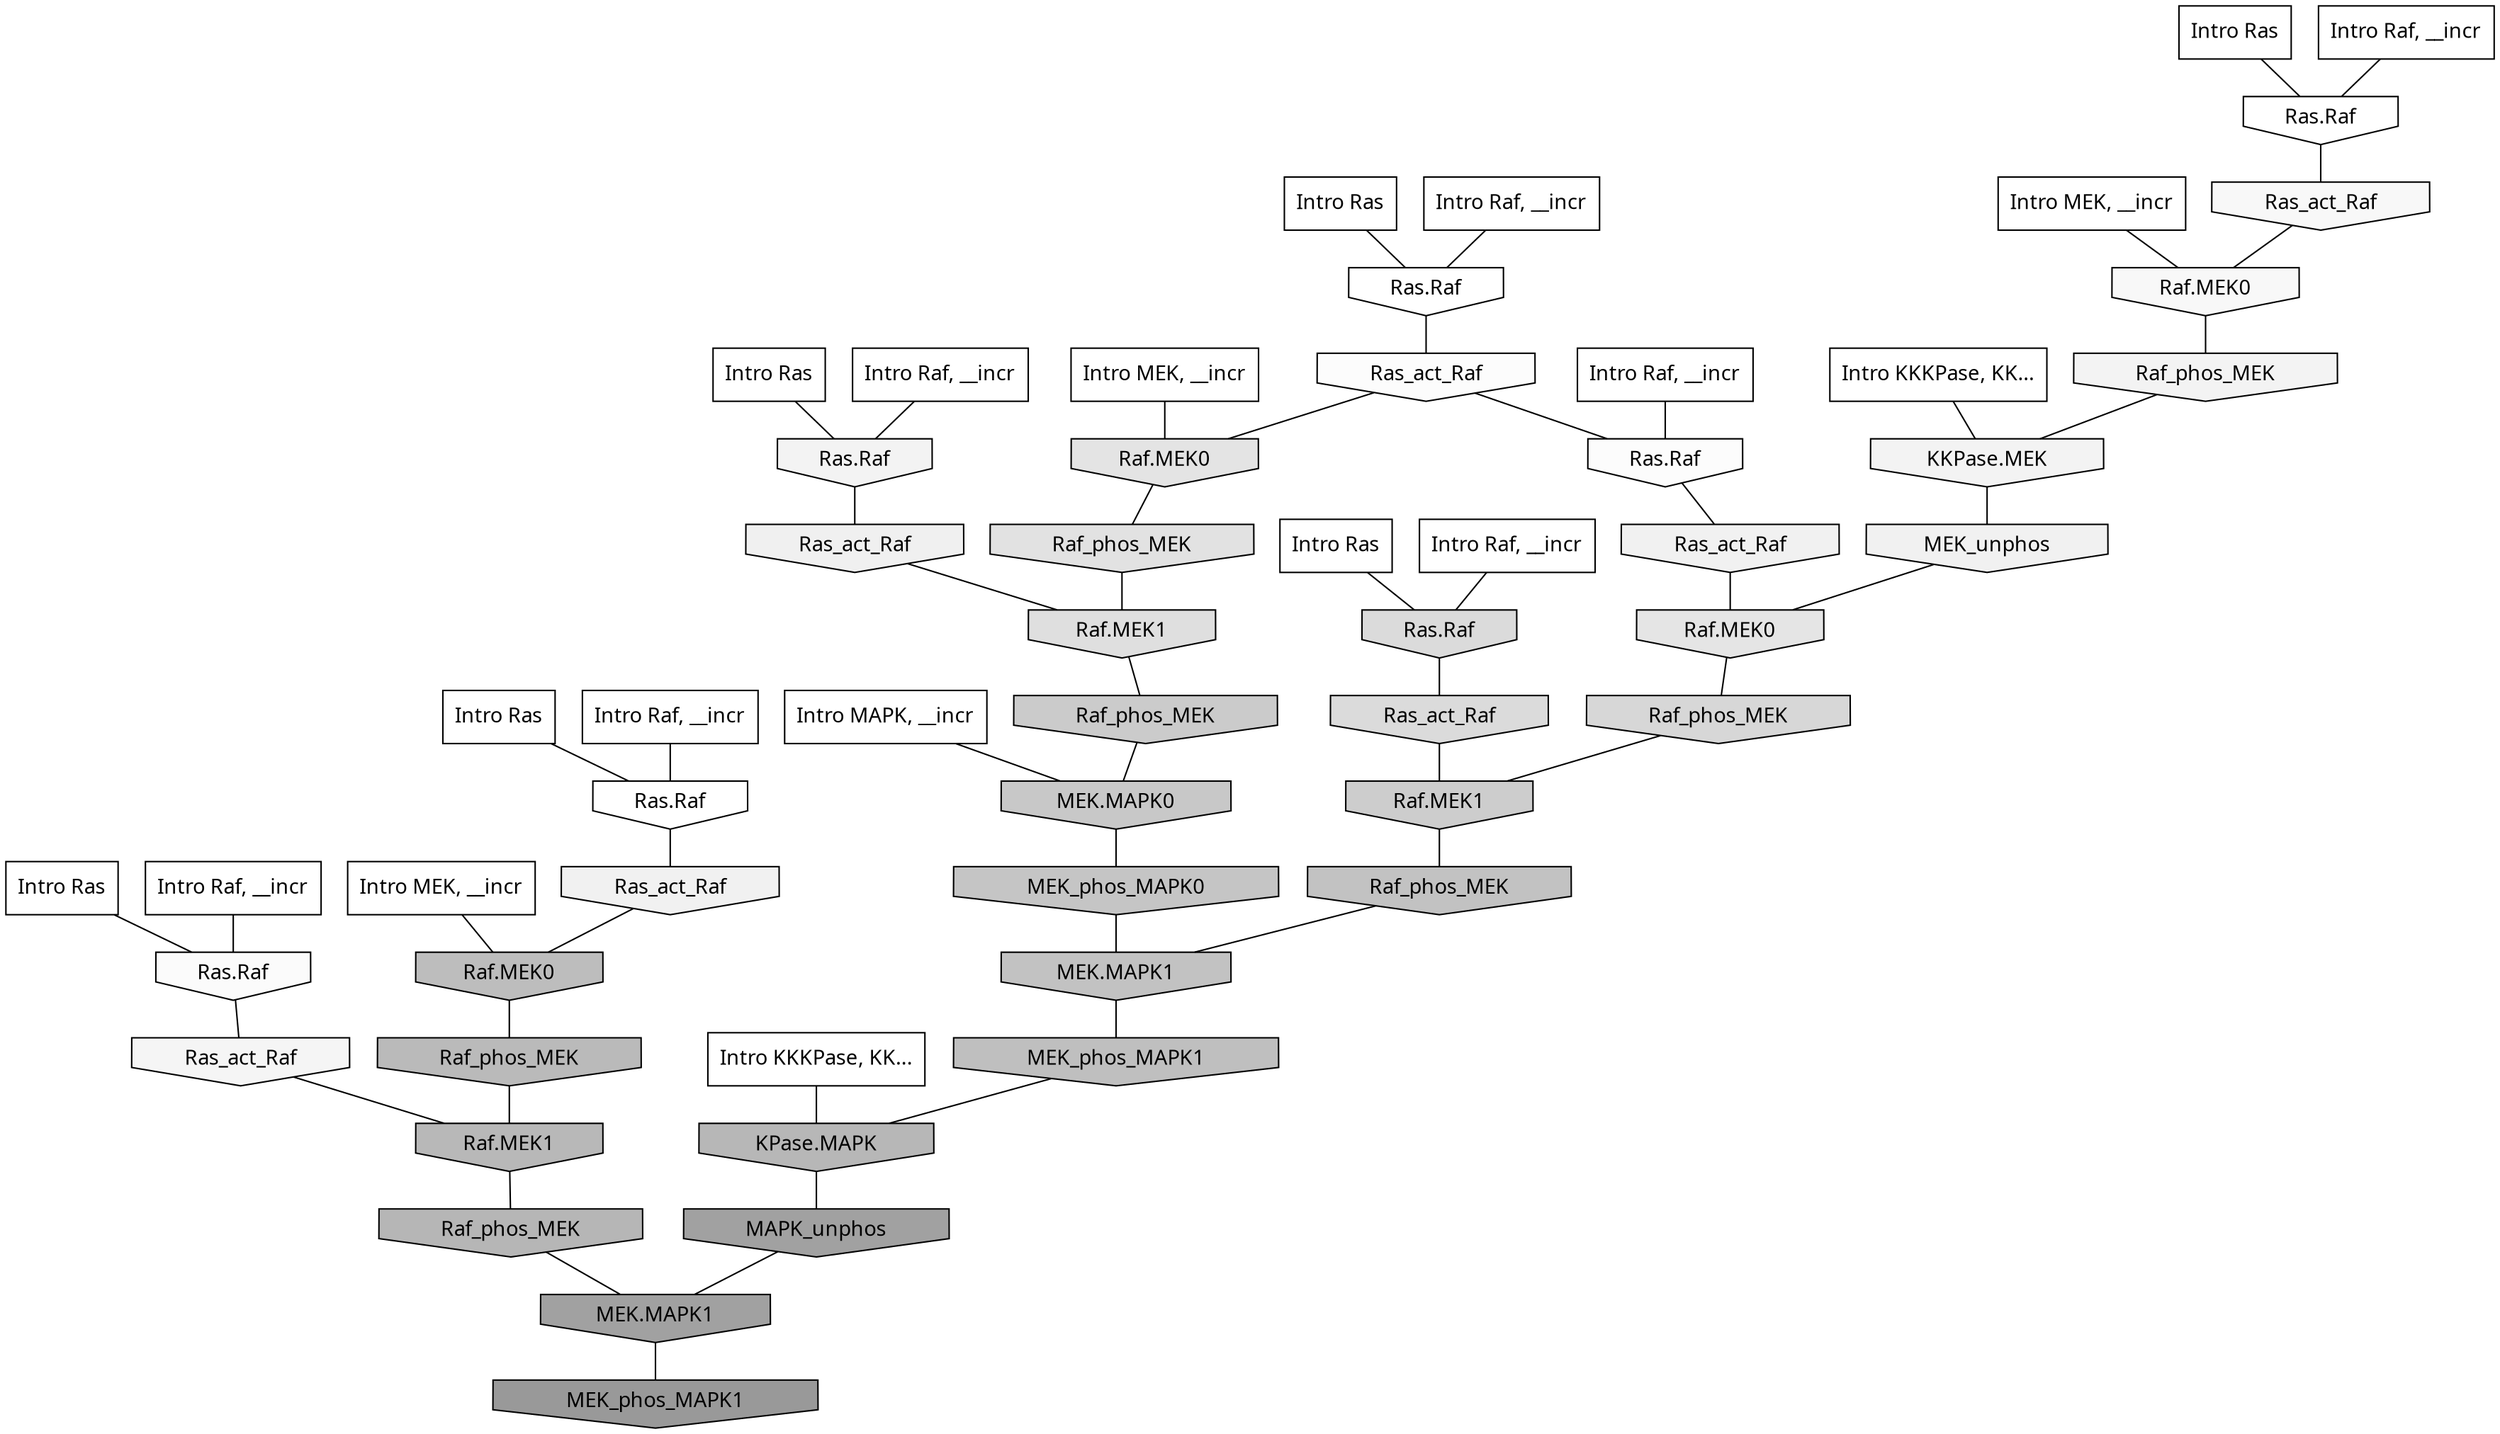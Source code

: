digraph G{
  rankdir="TB";
  ranksep=0.30;
  node [fontname="CMU Serif"];
  edge [fontname="CMU Serif"];
  
  7 [label="Intro Ras", shape=rectangle, style=filled, fillcolor="0.000 0.000 1.000"]
  
  9 [label="Intro Ras", shape=rectangle, style=filled, fillcolor="0.000 0.000 1.000"]
  
  19 [label="Intro Ras", shape=rectangle, style=filled, fillcolor="0.000 0.000 1.000"]
  
  55 [label="Intro Ras", shape=rectangle, style=filled, fillcolor="0.000 0.000 1.000"]
  
  64 [label="Intro Ras", shape=rectangle, style=filled, fillcolor="0.000 0.000 1.000"]
  
  99 [label="Intro Ras", shape=rectangle, style=filled, fillcolor="0.000 0.000 1.000"]
  
  112 [label="Intro Raf, __incr", shape=rectangle, style=filled, fillcolor="0.000 0.000 1.000"]
  
  290 [label="Intro Raf, __incr", shape=rectangle, style=filled, fillcolor="0.000 0.000 1.000"]
  
  355 [label="Intro Raf, __incr", shape=rectangle, style=filled, fillcolor="0.000 0.000 1.000"]
  
  772 [label="Intro Raf, __incr", shape=rectangle, style=filled, fillcolor="0.000 0.000 1.000"]
  
  861 [label="Intro Raf, __incr", shape=rectangle, style=filled, fillcolor="0.000 0.000 1.000"]
  
  873 [label="Intro Raf, __incr", shape=rectangle, style=filled, fillcolor="0.000 0.000 1.000"]
  
  925 [label="Intro Raf, __incr", shape=rectangle, style=filled, fillcolor="0.000 0.000 1.000"]
  
  1617 [label="Intro MEK, __incr", shape=rectangle, style=filled, fillcolor="0.000 0.000 1.000"]
  
  1695 [label="Intro MEK, __incr", shape=rectangle, style=filled, fillcolor="0.000 0.000 1.000"]
  
  1909 [label="Intro MEK, __incr", shape=rectangle, style=filled, fillcolor="0.000 0.000 1.000"]
  
  2892 [label="Intro MAPK, __incr", shape=rectangle, style=filled, fillcolor="0.000 0.000 1.000"]
  
  3174 [label="Intro KKKPase, KK...", shape=rectangle, style=filled, fillcolor="0.000 0.000 1.000"]
  
  3182 [label="Intro KKKPase, KK...", shape=rectangle, style=filled, fillcolor="0.000 0.000 1.000"]
  
  3262 [label="Ras.Raf", shape=invhouse, style=filled, fillcolor="0.000 0.000 1.000"]
  
  3306 [label="Ras.Raf", shape=invhouse, style=filled, fillcolor="0.000 0.000 1.000"]
  
  3315 [label="Ras.Raf", shape=invhouse, style=filled, fillcolor="0.000 0.000 0.999"]
  
  3416 [label="Ras_act_Raf", shape=invhouse, style=filled, fillcolor="0.000 0.000 0.988"]
  
  3419 [label="Ras.Raf", shape=invhouse, style=filled, fillcolor="0.000 0.000 0.988"]
  
  3462 [label="Ras.Raf", shape=invhouse, style=filled, fillcolor="0.000 0.000 0.981"]
  
  3569 [label="Ras_act_Raf", shape=invhouse, style=filled, fillcolor="0.000 0.000 0.969"]
  
  3572 [label="Raf.MEK0", shape=invhouse, style=filled, fillcolor="0.000 0.000 0.969"]
  
  3665 [label="Ras_act_Raf", shape=invhouse, style=filled, fillcolor="0.000 0.000 0.960"]
  
  3807 [label="Ras.Raf", shape=invhouse, style=filled, fillcolor="0.000 0.000 0.951"]
  
  3820 [label="Raf_phos_MEK", shape=invhouse, style=filled, fillcolor="0.000 0.000 0.950"]
  
  3829 [label="KKPase.MEK", shape=invhouse, style=filled, fillcolor="0.000 0.000 0.950"]
  
  3919 [label="Ras_act_Raf", shape=invhouse, style=filled, fillcolor="0.000 0.000 0.945"]
  
  3960 [label="Ras_act_Raf", shape=invhouse, style=filled, fillcolor="0.000 0.000 0.944"]
  
  4014 [label="MEK_unphos", shape=invhouse, style=filled, fillcolor="0.000 0.000 0.942"]
  
  4072 [label="Ras_act_Raf", shape=invhouse, style=filled, fillcolor="0.000 0.000 0.938"]
  
  4853 [label="Raf.MEK0", shape=invhouse, style=filled, fillcolor="0.000 0.000 0.898"]
  
  4983 [label="Raf.MEK0", shape=invhouse, style=filled, fillcolor="0.000 0.000 0.891"]
  
  5078 [label="Raf_phos_MEK", shape=invhouse, style=filled, fillcolor="0.000 0.000 0.886"]
  
  5428 [label="Raf.MEK1", shape=invhouse, style=filled, fillcolor="0.000 0.000 0.873"]
  
  5696 [label="Ras.Raf", shape=invhouse, style=filled, fillcolor="0.000 0.000 0.858"]
  
  5705 [label="Ras_act_Raf", shape=invhouse, style=filled, fillcolor="0.000 0.000 0.858"]
  
  6087 [label="Raf_phos_MEK", shape=invhouse, style=filled, fillcolor="0.000 0.000 0.843"]
  
  7437 [label="Raf.MEK1", shape=invhouse, style=filled, fillcolor="0.000 0.000 0.803"]
  
  7714 [label="Raf_phos_MEK", shape=invhouse, style=filled, fillcolor="0.000 0.000 0.796"]
  
  8297 [label="MEK.MAPK0", shape=invhouse, style=filled, fillcolor="0.000 0.000 0.783"]
  
  8693 [label="MEK_phos_MAPK0", shape=invhouse, style=filled, fillcolor="0.000 0.000 0.773"]
  
  9229 [label="Raf_phos_MEK", shape=invhouse, style=filled, fillcolor="0.000 0.000 0.761"]
  
  9231 [label="MEK.MAPK1", shape=invhouse, style=filled, fillcolor="0.000 0.000 0.761"]
  
  10037 [label="MEK_phos_MAPK1", shape=invhouse, style=filled, fillcolor="0.000 0.000 0.747"]
  
  10570 [label="Raf.MEK0", shape=invhouse, style=filled, fillcolor="0.000 0.000 0.739"]
  
  11275 [label="Raf_phos_MEK", shape=invhouse, style=filled, fillcolor="0.000 0.000 0.728"]
  
  11787 [label="Raf.MEK1", shape=invhouse, style=filled, fillcolor="0.000 0.000 0.720"]
  
  12064 [label="KPase.MAPK", shape=invhouse, style=filled, fillcolor="0.000 0.000 0.717"]
  
  12389 [label="Raf_phos_MEK", shape=invhouse, style=filled, fillcolor="0.000 0.000 0.712"]
  
  17682 [label="MAPK_unphos", shape=invhouse, style=filled, fillcolor="0.000 0.000 0.631"]
  
  17687 [label="MEK.MAPK1", shape=invhouse, style=filled, fillcolor="0.000 0.000 0.631"]
  
  18657 [label="MEK_phos_MAPK1", shape=invhouse, style=filled, fillcolor="0.000 0.000 0.600"]
  
  
  17687 -> 18657 [dir=none, color="0.000 0.000 0.000"] 
  17682 -> 17687 [dir=none, color="0.000 0.000 0.000"] 
  12389 -> 17687 [dir=none, color="0.000 0.000 0.000"] 
  12064 -> 17682 [dir=none, color="0.000 0.000 0.000"] 
  11787 -> 12389 [dir=none, color="0.000 0.000 0.000"] 
  11275 -> 11787 [dir=none, color="0.000 0.000 0.000"] 
  10570 -> 11275 [dir=none, color="0.000 0.000 0.000"] 
  10037 -> 12064 [dir=none, color="0.000 0.000 0.000"] 
  9231 -> 10037 [dir=none, color="0.000 0.000 0.000"] 
  9229 -> 9231 [dir=none, color="0.000 0.000 0.000"] 
  8693 -> 9231 [dir=none, color="0.000 0.000 0.000"] 
  8297 -> 8693 [dir=none, color="0.000 0.000 0.000"] 
  7714 -> 8297 [dir=none, color="0.000 0.000 0.000"] 
  7437 -> 9229 [dir=none, color="0.000 0.000 0.000"] 
  6087 -> 7437 [dir=none, color="0.000 0.000 0.000"] 
  5705 -> 7437 [dir=none, color="0.000 0.000 0.000"] 
  5696 -> 5705 [dir=none, color="0.000 0.000 0.000"] 
  5428 -> 7714 [dir=none, color="0.000 0.000 0.000"] 
  5078 -> 5428 [dir=none, color="0.000 0.000 0.000"] 
  4983 -> 5078 [dir=none, color="0.000 0.000 0.000"] 
  4853 -> 6087 [dir=none, color="0.000 0.000 0.000"] 
  4072 -> 5428 [dir=none, color="0.000 0.000 0.000"] 
  4014 -> 4853 [dir=none, color="0.000 0.000 0.000"] 
  3960 -> 4853 [dir=none, color="0.000 0.000 0.000"] 
  3919 -> 10570 [dir=none, color="0.000 0.000 0.000"] 
  3829 -> 4014 [dir=none, color="0.000 0.000 0.000"] 
  3820 -> 3829 [dir=none, color="0.000 0.000 0.000"] 
  3807 -> 4072 [dir=none, color="0.000 0.000 0.000"] 
  3665 -> 11787 [dir=none, color="0.000 0.000 0.000"] 
  3572 -> 3820 [dir=none, color="0.000 0.000 0.000"] 
  3569 -> 3572 [dir=none, color="0.000 0.000 0.000"] 
  3462 -> 3665 [dir=none, color="0.000 0.000 0.000"] 
  3419 -> 3960 [dir=none, color="0.000 0.000 0.000"] 
  3416 -> 3419 [dir=none, color="0.000 0.000 0.000"] 
  3416 -> 4983 [dir=none, color="0.000 0.000 0.000"] 
  3315 -> 3919 [dir=none, color="0.000 0.000 0.000"] 
  3306 -> 3569 [dir=none, color="0.000 0.000 0.000"] 
  3262 -> 3416 [dir=none, color="0.000 0.000 0.000"] 
  3182 -> 3829 [dir=none, color="0.000 0.000 0.000"] 
  3174 -> 12064 [dir=none, color="0.000 0.000 0.000"] 
  2892 -> 8297 [dir=none, color="0.000 0.000 0.000"] 
  1909 -> 4983 [dir=none, color="0.000 0.000 0.000"] 
  1695 -> 10570 [dir=none, color="0.000 0.000 0.000"] 
  1617 -> 3572 [dir=none, color="0.000 0.000 0.000"] 
  925 -> 5696 [dir=none, color="0.000 0.000 0.000"] 
  873 -> 3419 [dir=none, color="0.000 0.000 0.000"] 
  861 -> 3462 [dir=none, color="0.000 0.000 0.000"] 
  772 -> 3807 [dir=none, color="0.000 0.000 0.000"] 
  355 -> 3315 [dir=none, color="0.000 0.000 0.000"] 
  290 -> 3306 [dir=none, color="0.000 0.000 0.000"] 
  112 -> 3262 [dir=none, color="0.000 0.000 0.000"] 
  99 -> 3315 [dir=none, color="0.000 0.000 0.000"] 
  64 -> 3306 [dir=none, color="0.000 0.000 0.000"] 
  55 -> 3807 [dir=none, color="0.000 0.000 0.000"] 
  19 -> 3262 [dir=none, color="0.000 0.000 0.000"] 
  9 -> 3462 [dir=none, color="0.000 0.000 0.000"] 
  7 -> 5696 [dir=none, color="0.000 0.000 0.000"] 
  
  }
